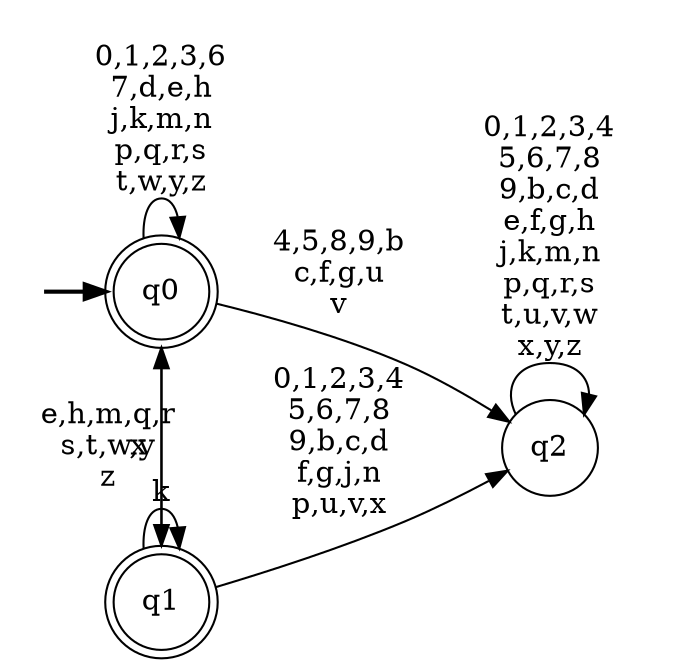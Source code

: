 digraph BlueStar {
__start0 [style = invis, shape = none, label = "", width = 0, height = 0];

rankdir=LR;
size="8,5";

s0 [style="rounded,filled", color="black", fillcolor="white" shape="doublecircle", label="q0"];
s1 [style="rounded,filled", color="black", fillcolor="white" shape="doublecircle", label="q1"];
s2 [style="filled", color="black", fillcolor="white" shape="circle", label="q2"];
subgraph cluster_main { 
	graph [pad=".75", ranksep="0.15", nodesep="0.15"];
	 style=invis; 
	__start0 -> s0 [penwidth=2];
}
s0 -> s0 [label="0,1,2,3,6\n7,d,e,h\nj,k,m,n\np,q,r,s\nt,w,y,z"];
s0 -> s1 [label="x"];
s0 -> s2 [label="4,5,8,9,b\nc,f,g,u\nv"];
s1 -> s0 [label="e,h,m,q,r\ns,t,w,y\nz"];
s1 -> s1 [label="k"];
s1 -> s2 [label="0,1,2,3,4\n5,6,7,8\n9,b,c,d\nf,g,j,n\np,u,v,x"];
s2 -> s2 [label="0,1,2,3,4\n5,6,7,8\n9,b,c,d\ne,f,g,h\nj,k,m,n\np,q,r,s\nt,u,v,w\nx,y,z"];

}